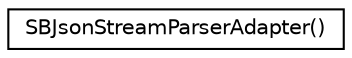 digraph G
{
  edge [fontname="Helvetica",fontsize="10",labelfontname="Helvetica",labelfontsize="10"];
  node [fontname="Helvetica",fontsize="10",shape=record];
  rankdir="LR";
  Node1 [label="SBJsonStreamParserAdapter()",height=0.2,width=0.4,color="black", fillcolor="white", style="filled",URL="$interface_s_b_json_stream_parser_adapter_07_08.html"];
}
